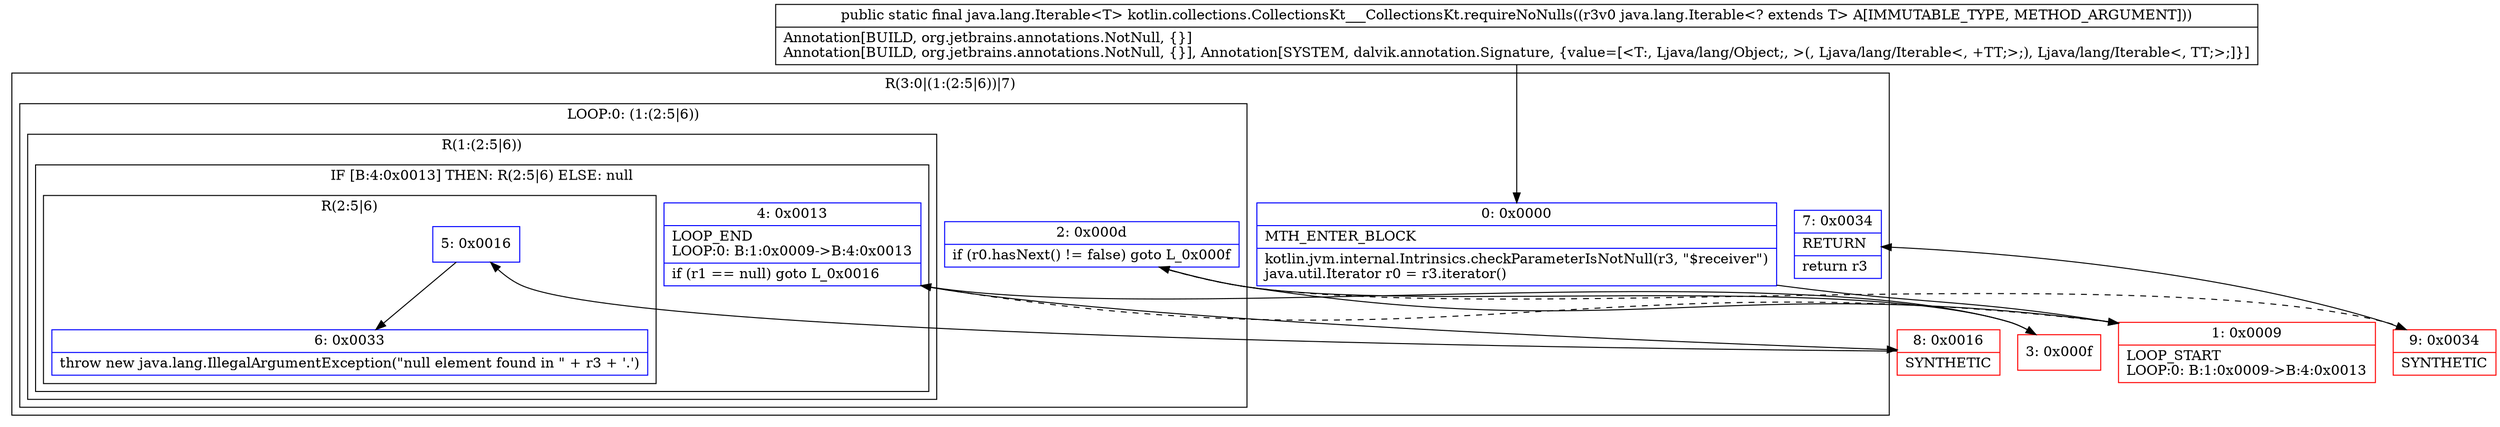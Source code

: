 digraph "CFG forkotlin.collections.CollectionsKt___CollectionsKt.requireNoNulls(Ljava\/lang\/Iterable;)Ljava\/lang\/Iterable;" {
subgraph cluster_Region_1845769563 {
label = "R(3:0|(1:(2:5|6))|7)";
node [shape=record,color=blue];
Node_0 [shape=record,label="{0\:\ 0x0000|MTH_ENTER_BLOCK\l|kotlin.jvm.internal.Intrinsics.checkParameterIsNotNull(r3, \"$receiver\")\ljava.util.Iterator r0 = r3.iterator()\l}"];
subgraph cluster_LoopRegion_1934602587 {
label = "LOOP:0: (1:(2:5|6))";
node [shape=record,color=blue];
Node_2 [shape=record,label="{2\:\ 0x000d|if (r0.hasNext() != false) goto L_0x000f\l}"];
subgraph cluster_Region_644251517 {
label = "R(1:(2:5|6))";
node [shape=record,color=blue];
subgraph cluster_IfRegion_1020678975 {
label = "IF [B:4:0x0013] THEN: R(2:5|6) ELSE: null";
node [shape=record,color=blue];
Node_4 [shape=record,label="{4\:\ 0x0013|LOOP_END\lLOOP:0: B:1:0x0009\-\>B:4:0x0013\l|if (r1 == null) goto L_0x0016\l}"];
subgraph cluster_Region_1941378835 {
label = "R(2:5|6)";
node [shape=record,color=blue];
Node_5 [shape=record,label="{5\:\ 0x0016}"];
Node_6 [shape=record,label="{6\:\ 0x0033|throw new java.lang.IllegalArgumentException(\"null element found in \" + r3 + '.')\l}"];
}
}
}
}
Node_7 [shape=record,label="{7\:\ 0x0034|RETURN\l|return r3\l}"];
}
Node_1 [shape=record,color=red,label="{1\:\ 0x0009|LOOP_START\lLOOP:0: B:1:0x0009\-\>B:4:0x0013\l}"];
Node_3 [shape=record,color=red,label="{3\:\ 0x000f}"];
Node_8 [shape=record,color=red,label="{8\:\ 0x0016|SYNTHETIC\l}"];
Node_9 [shape=record,color=red,label="{9\:\ 0x0034|SYNTHETIC\l}"];
MethodNode[shape=record,label="{public static final java.lang.Iterable\<T\> kotlin.collections.CollectionsKt___CollectionsKt.requireNoNulls((r3v0 java.lang.Iterable\<? extends T\> A[IMMUTABLE_TYPE, METHOD_ARGUMENT]))  | Annotation[BUILD, org.jetbrains.annotations.NotNull, \{\}]\lAnnotation[BUILD, org.jetbrains.annotations.NotNull, \{\}], Annotation[SYSTEM, dalvik.annotation.Signature, \{value=[\<T:, Ljava\/lang\/Object;, \>(, Ljava\/lang\/Iterable\<, +TT;\>;), Ljava\/lang\/Iterable\<, TT;\>;]\}]\l}"];
MethodNode -> Node_0;
Node_0 -> Node_1;
Node_2 -> Node_3;
Node_2 -> Node_9[style=dashed];
Node_4 -> Node_1[style=dashed];
Node_4 -> Node_8;
Node_5 -> Node_6;
Node_1 -> Node_2;
Node_3 -> Node_4;
Node_8 -> Node_5;
Node_9 -> Node_7;
}

